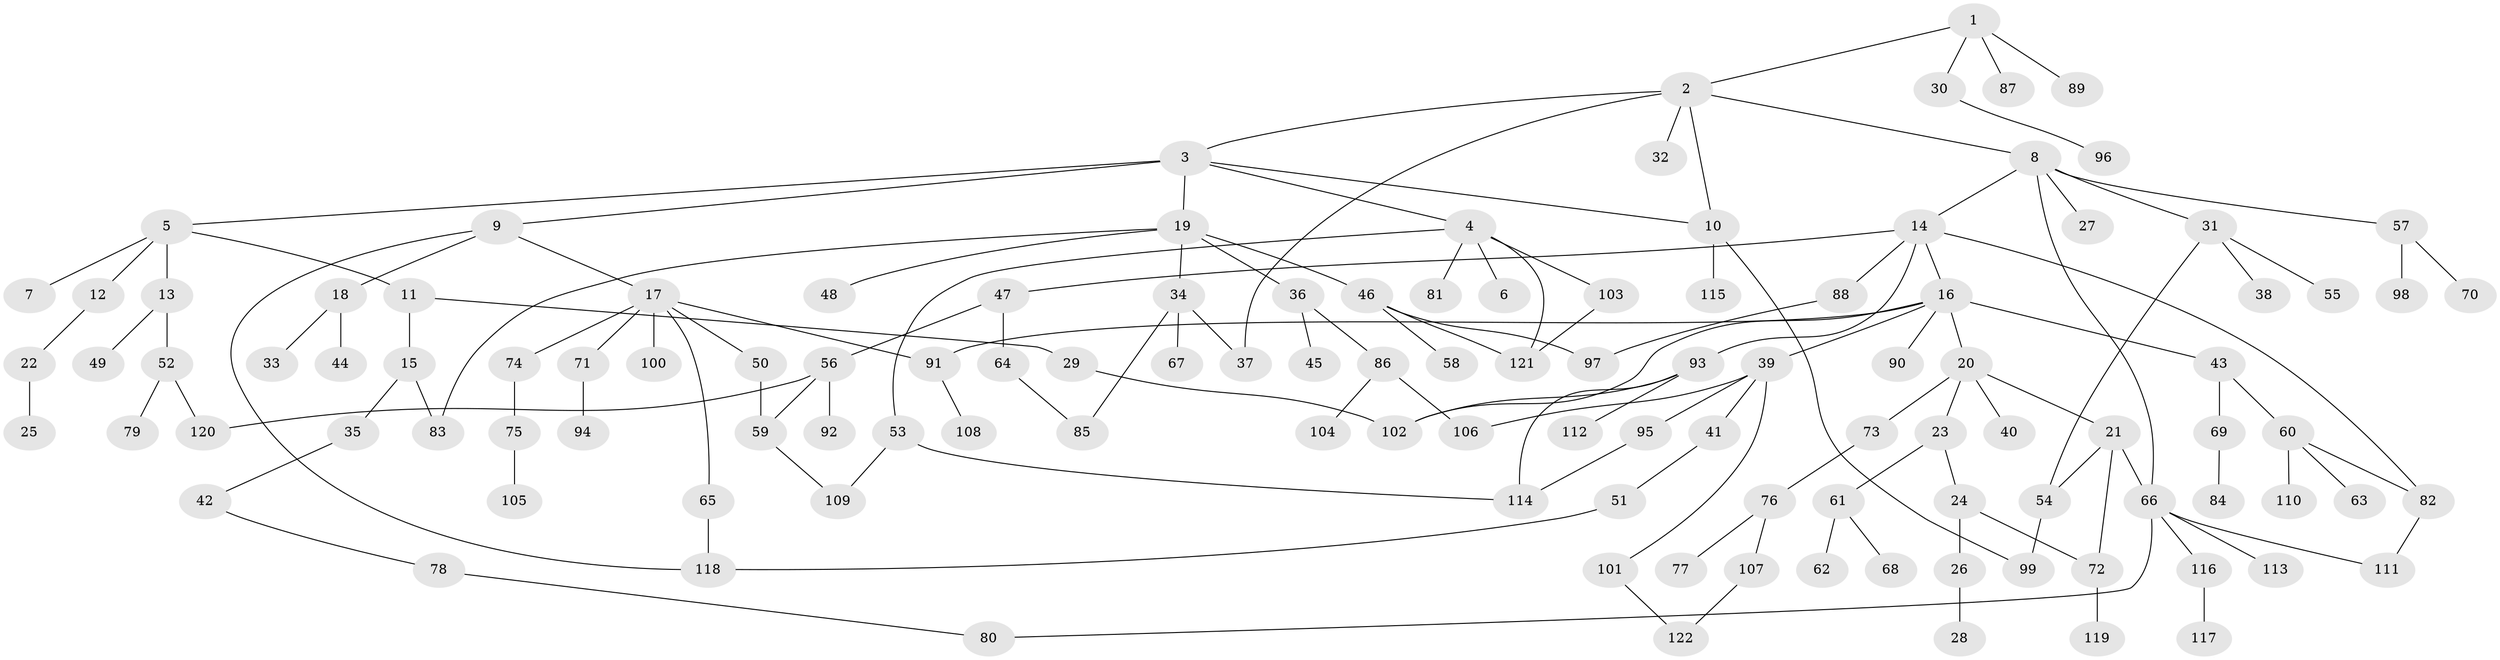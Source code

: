// Generated by graph-tools (version 1.1) at 2025/10/02/27/25 16:10:51]
// undirected, 122 vertices, 147 edges
graph export_dot {
graph [start="1"]
  node [color=gray90,style=filled];
  1;
  2;
  3;
  4;
  5;
  6;
  7;
  8;
  9;
  10;
  11;
  12;
  13;
  14;
  15;
  16;
  17;
  18;
  19;
  20;
  21;
  22;
  23;
  24;
  25;
  26;
  27;
  28;
  29;
  30;
  31;
  32;
  33;
  34;
  35;
  36;
  37;
  38;
  39;
  40;
  41;
  42;
  43;
  44;
  45;
  46;
  47;
  48;
  49;
  50;
  51;
  52;
  53;
  54;
  55;
  56;
  57;
  58;
  59;
  60;
  61;
  62;
  63;
  64;
  65;
  66;
  67;
  68;
  69;
  70;
  71;
  72;
  73;
  74;
  75;
  76;
  77;
  78;
  79;
  80;
  81;
  82;
  83;
  84;
  85;
  86;
  87;
  88;
  89;
  90;
  91;
  92;
  93;
  94;
  95;
  96;
  97;
  98;
  99;
  100;
  101;
  102;
  103;
  104;
  105;
  106;
  107;
  108;
  109;
  110;
  111;
  112;
  113;
  114;
  115;
  116;
  117;
  118;
  119;
  120;
  121;
  122;
  1 -- 2;
  1 -- 30;
  1 -- 87;
  1 -- 89;
  2 -- 3;
  2 -- 8;
  2 -- 10;
  2 -- 32;
  2 -- 37;
  3 -- 4;
  3 -- 5;
  3 -- 9;
  3 -- 19;
  3 -- 10;
  4 -- 6;
  4 -- 53;
  4 -- 81;
  4 -- 103;
  4 -- 121;
  5 -- 7;
  5 -- 11;
  5 -- 12;
  5 -- 13;
  8 -- 14;
  8 -- 27;
  8 -- 31;
  8 -- 57;
  8 -- 66;
  9 -- 17;
  9 -- 18;
  9 -- 118;
  10 -- 99;
  10 -- 115;
  11 -- 15;
  11 -- 29;
  12 -- 22;
  13 -- 49;
  13 -- 52;
  14 -- 16;
  14 -- 47;
  14 -- 82;
  14 -- 88;
  14 -- 93;
  15 -- 35;
  15 -- 83;
  16 -- 20;
  16 -- 39;
  16 -- 43;
  16 -- 90;
  16 -- 91;
  16 -- 102;
  17 -- 50;
  17 -- 65;
  17 -- 71;
  17 -- 74;
  17 -- 100;
  17 -- 91;
  18 -- 33;
  18 -- 44;
  19 -- 34;
  19 -- 36;
  19 -- 46;
  19 -- 48;
  19 -- 83;
  20 -- 21;
  20 -- 23;
  20 -- 40;
  20 -- 73;
  21 -- 54;
  21 -- 72;
  21 -- 66;
  22 -- 25;
  23 -- 24;
  23 -- 61;
  24 -- 26;
  24 -- 72;
  26 -- 28;
  29 -- 102;
  30 -- 96;
  31 -- 38;
  31 -- 55;
  31 -- 54;
  34 -- 67;
  34 -- 37;
  34 -- 85;
  35 -- 42;
  36 -- 45;
  36 -- 86;
  39 -- 41;
  39 -- 95;
  39 -- 101;
  39 -- 106;
  41 -- 51;
  42 -- 78;
  43 -- 60;
  43 -- 69;
  46 -- 58;
  46 -- 97;
  46 -- 121;
  47 -- 56;
  47 -- 64;
  50 -- 59;
  51 -- 118;
  52 -- 79;
  52 -- 120;
  53 -- 114;
  53 -- 109;
  54 -- 99;
  56 -- 92;
  56 -- 120;
  56 -- 59;
  57 -- 70;
  57 -- 98;
  59 -- 109;
  60 -- 63;
  60 -- 110;
  60 -- 82;
  61 -- 62;
  61 -- 68;
  64 -- 85;
  65 -- 118;
  66 -- 113;
  66 -- 116;
  66 -- 111;
  66 -- 80;
  69 -- 84;
  71 -- 94;
  72 -- 119;
  73 -- 76;
  74 -- 75;
  75 -- 105;
  76 -- 77;
  76 -- 107;
  78 -- 80;
  82 -- 111;
  86 -- 104;
  86 -- 106;
  88 -- 97;
  91 -- 108;
  93 -- 112;
  93 -- 102;
  93 -- 114;
  95 -- 114;
  101 -- 122;
  103 -- 121;
  107 -- 122;
  116 -- 117;
}
